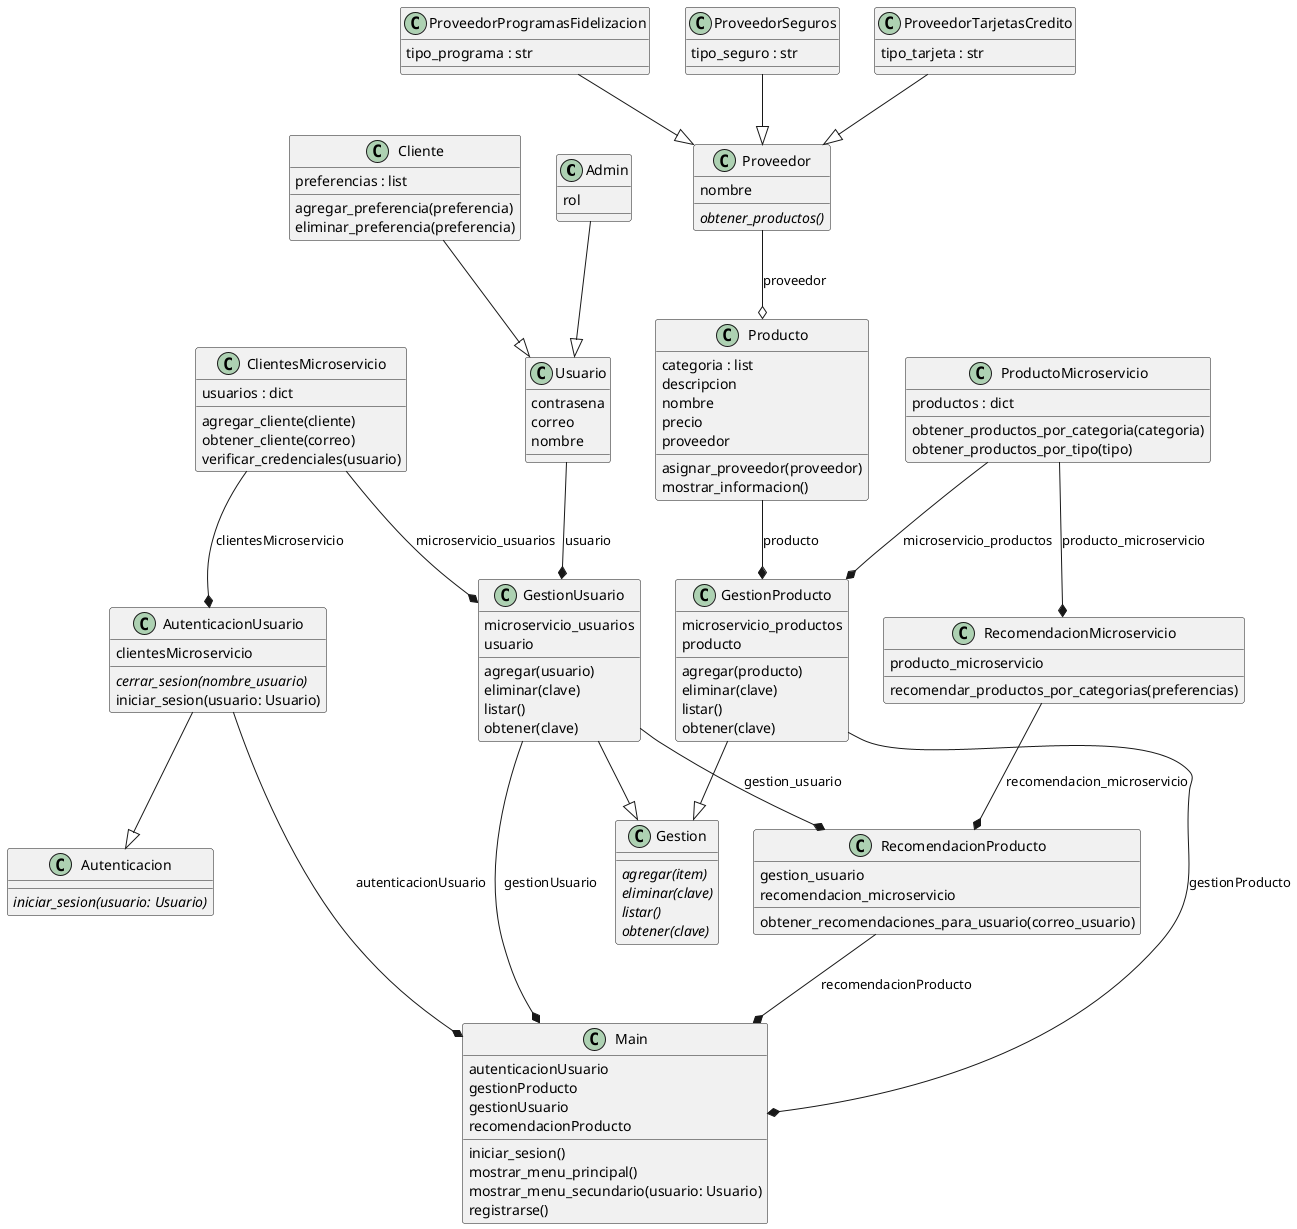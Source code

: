@startuml classes
set namespaceSeparator none
class "Admin" as Usuario.Admin {
  rol
}
class "Autenticacion" as Autenticacion.Autenticacion {
  {abstract}iniciar_sesion(usuario: Usuario)
}
class "AutenticacionUsuario" as AutenticacionUsuario.AutenticacionUsuario {
  clientesMicroservicio
  {abstract}cerrar_sesion(nombre_usuario)
  iniciar_sesion(usuario: Usuario)
}
class "Cliente" as Usuario.Cliente {
  preferencias : list
  agregar_preferencia(preferencia)
  eliminar_preferencia(preferencia)
}
class "ClientesMicroservicio" as ClientesMicroservicio.ClientesMicroservicio {
  usuarios : dict
  agregar_cliente(cliente)
  obtener_cliente(correo)
  verificar_credenciales(usuario)
}
class "Gestion" as Gestion.Gestion {
  {abstract}agregar(item)
  {abstract}eliminar(clave)
  {abstract}listar()
  {abstract}obtener(clave)
}
class "GestionProducto" as GestionProducto.GestionProducto {
  microservicio_productos
  producto
  agregar(producto)
  eliminar(clave)
  listar()
  obtener(clave)
}
class "GestionUsuario" as GestionUsuario.GestionUsuario {
  microservicio_usuarios
  usuario
  agregar(usuario)
  eliminar(clave)
  listar()
  obtener(clave)
}
class "Main" as main.Main {
  autenticacionUsuario
  gestionProducto
  gestionUsuario
  recomendacionProducto
  iniciar_sesion()
  mostrar_menu_principal()
  mostrar_menu_secundario(usuario: Usuario)
  registrarse()
}
class "Producto" as Producto.Producto {
  categoria : list
  descripcion
  nombre
  precio
  proveedor
  asignar_proveedor(proveedor)
  mostrar_informacion()
}
class "ProductoMicroservicio" as ProductoMicroservicio.ProductoMicroservicio {
  productos : dict
  obtener_productos_por_categoria(categoria)
  obtener_productos_por_tipo(tipo)
}
class "Proveedor" as Proveedor.Proveedor {
  nombre
  {abstract}obtener_productos()
}
class "ProveedorProgramasFidelizacion" as Proveedor.ProveedorProgramasFidelizacion {
  tipo_programa : str
}
class "ProveedorSeguros" as Proveedor.ProveedorSeguros {
  tipo_seguro : str
}
class "ProveedorTarjetasCredito" as Proveedor.ProveedorTarjetasCredito {
  tipo_tarjeta : str
}
class "RecomendacionMicroservicio" as RecomendacionMicroservicio.RecomendacionMicroservicio {
  producto_microservicio
  recomendar_productos_por_categorias(preferencias)
}
class "RecomendacionProducto" as RecomendacionProducto.RecomendacionProducto {
  gestion_usuario
  recomendacion_microservicio
  obtener_recomendaciones_para_usuario(correo_usuario)
}
class "Usuario" as Usuario.Usuario {
  contrasena
  correo
  nombre
}
AutenticacionUsuario.AutenticacionUsuario --|> Autenticacion.Autenticacion
GestionProducto.GestionProducto --|> Gestion.Gestion
GestionUsuario.GestionUsuario --|> Gestion.Gestion
Proveedor.ProveedorProgramasFidelizacion --|> Proveedor.Proveedor
Proveedor.ProveedorSeguros --|> Proveedor.Proveedor
Proveedor.ProveedorTarjetasCredito --|> Proveedor.Proveedor
Usuario.Admin --|> Usuario.Usuario
Usuario.Cliente --|> Usuario.Usuario
AutenticacionUsuario.AutenticacionUsuario --* main.Main : autenticacionUsuario
ClientesMicroservicio.ClientesMicroservicio --* AutenticacionUsuario.AutenticacionUsuario : clientesMicroservicio
ClientesMicroservicio.ClientesMicroservicio --* GestionUsuario.GestionUsuario : microservicio_usuarios
GestionProducto.GestionProducto --* main.Main : gestionProducto
GestionUsuario.GestionUsuario --* RecomendacionProducto.RecomendacionProducto : gestion_usuario
GestionUsuario.GestionUsuario --* main.Main : gestionUsuario
Producto.Producto --* GestionProducto.GestionProducto : producto
ProductoMicroservicio.ProductoMicroservicio --* GestionProducto.GestionProducto : microservicio_productos
ProductoMicroservicio.ProductoMicroservicio --* RecomendacionMicroservicio.RecomendacionMicroservicio : producto_microservicio
RecomendacionMicroservicio.RecomendacionMicroservicio --* RecomendacionProducto.RecomendacionProducto : recomendacion_microservicio
RecomendacionProducto.RecomendacionProducto --* main.Main : recomendacionProducto
Usuario.Usuario --* GestionUsuario.GestionUsuario : usuario
Proveedor.Proveedor --o Producto.Producto : proveedor
@enduml
